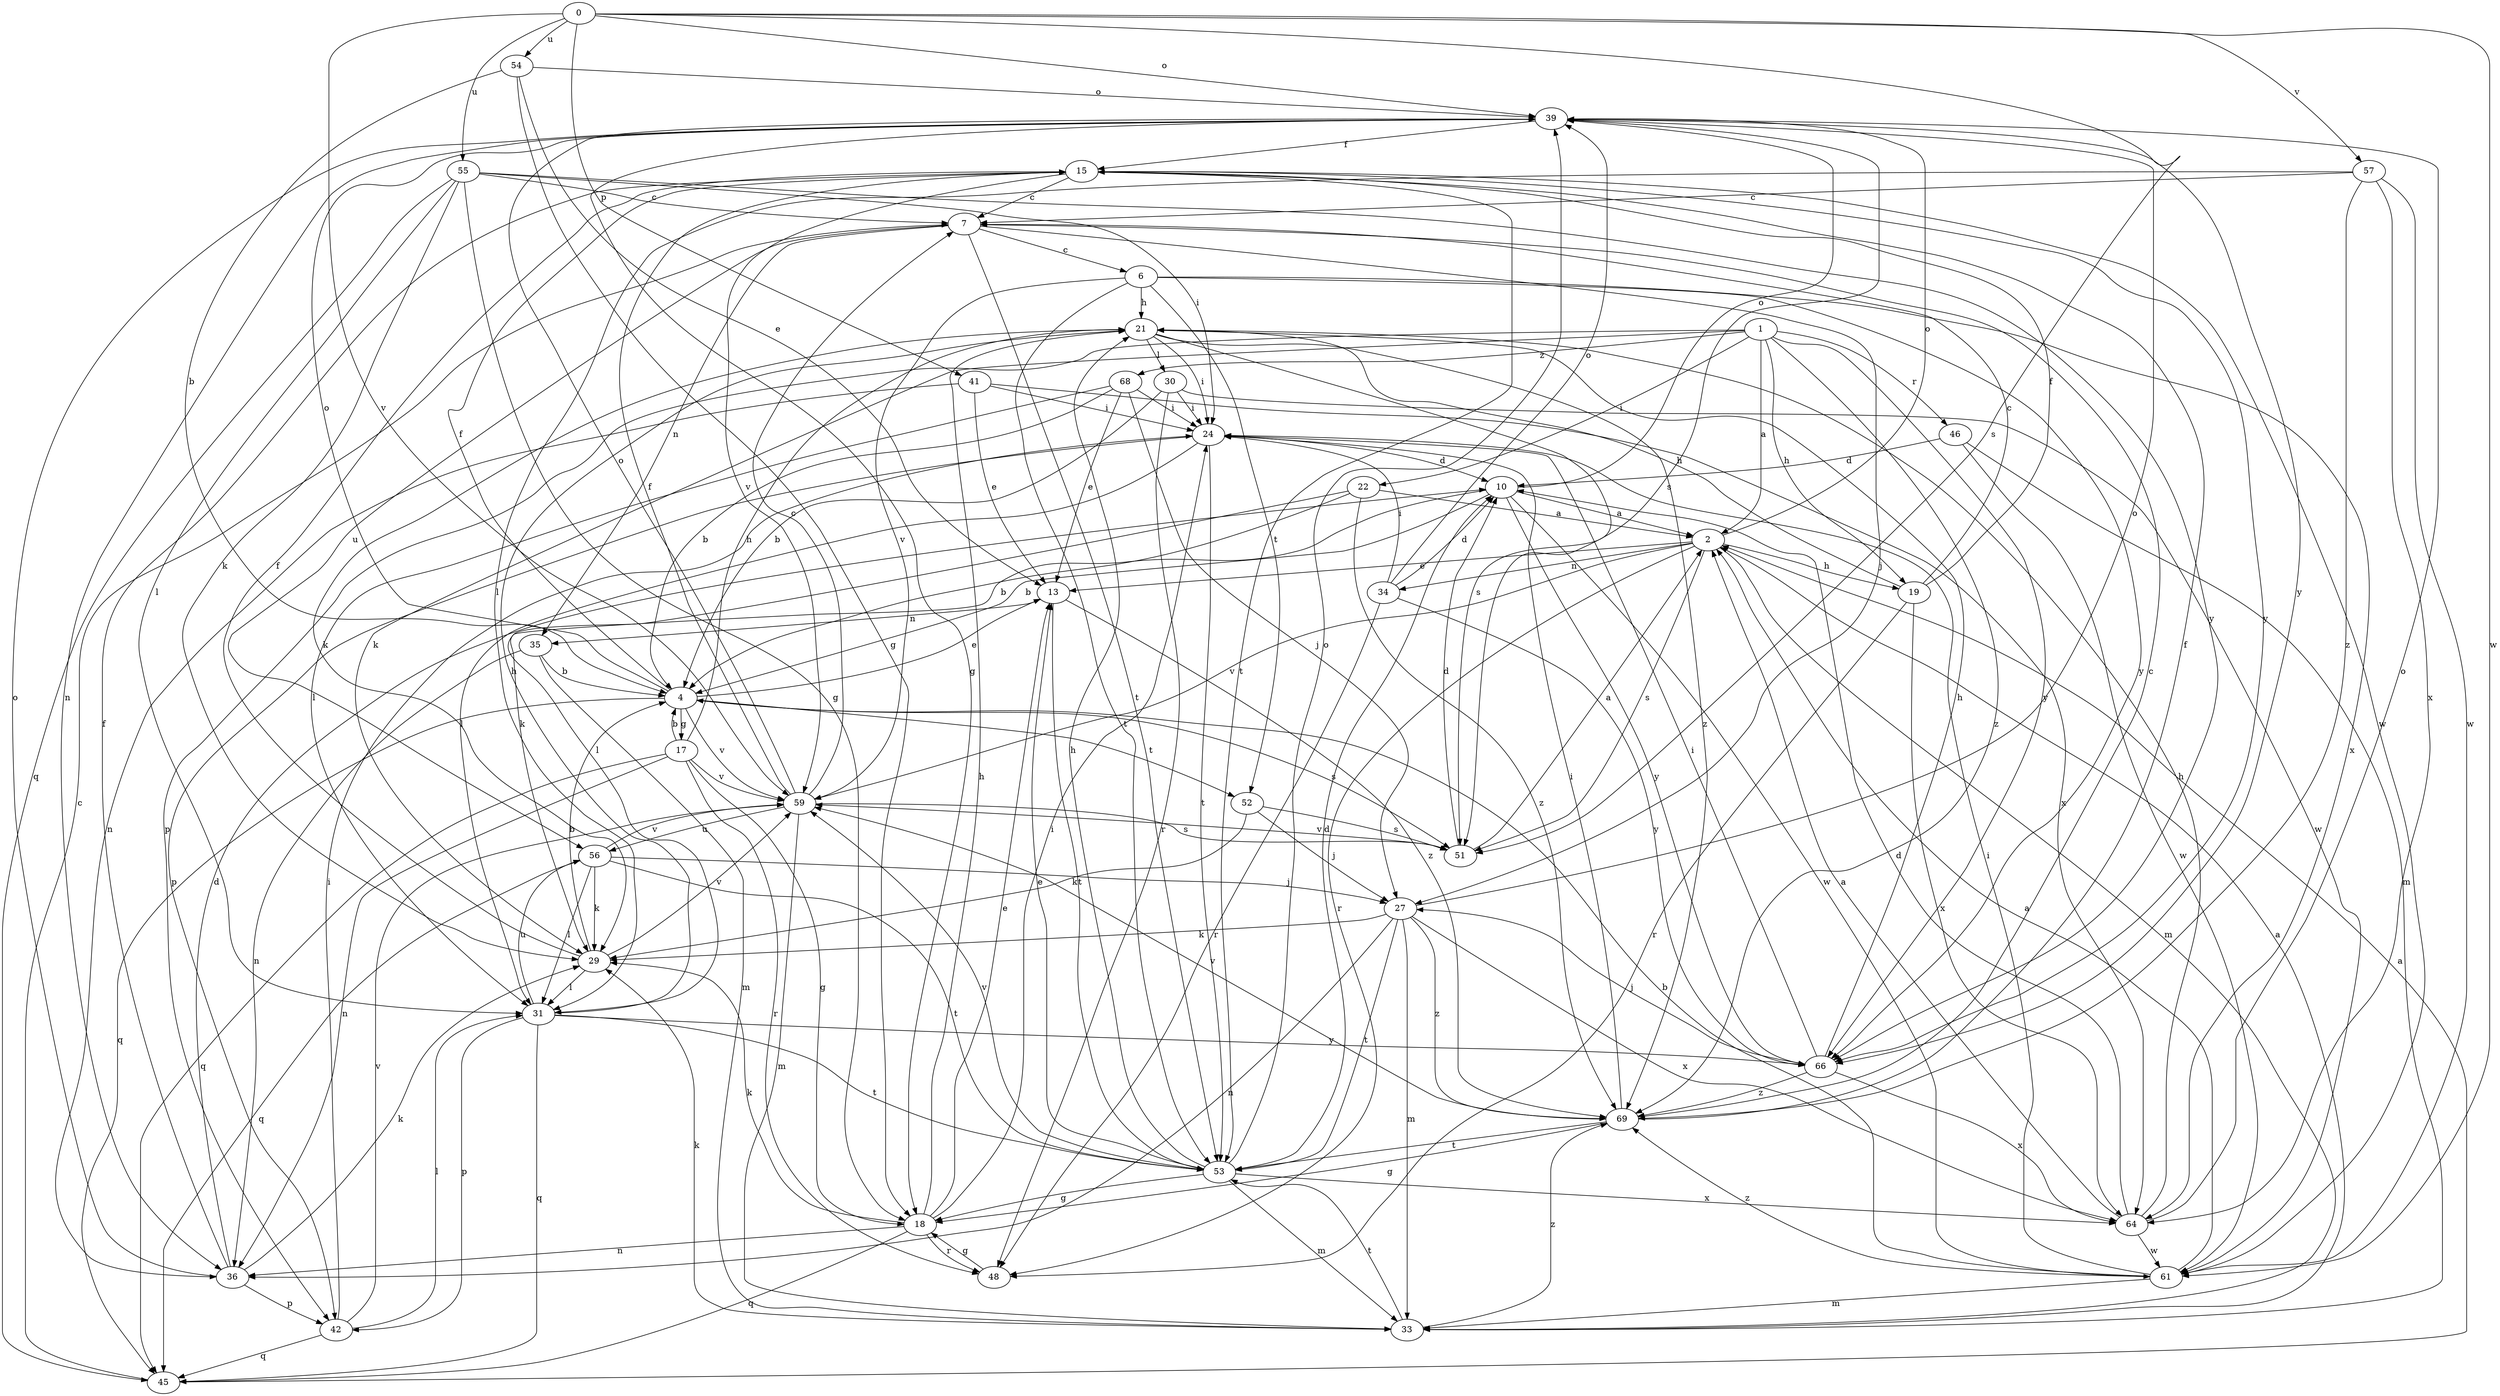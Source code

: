 strict digraph  {
0;
1;
2;
4;
6;
7;
10;
13;
15;
17;
18;
19;
21;
22;
24;
27;
29;
30;
31;
33;
34;
35;
36;
39;
41;
42;
45;
46;
48;
51;
52;
53;
54;
55;
56;
57;
59;
61;
64;
66;
68;
69;
0 -> 39  [label=o];
0 -> 41  [label=p];
0 -> 51  [label=s];
0 -> 54  [label=u];
0 -> 55  [label=u];
0 -> 57  [label=v];
0 -> 59  [label=v];
0 -> 61  [label=w];
1 -> 2  [label=a];
1 -> 19  [label=h];
1 -> 22  [label=i];
1 -> 29  [label=k];
1 -> 42  [label=p];
1 -> 46  [label=r];
1 -> 66  [label=y];
1 -> 68  [label=z];
1 -> 69  [label=z];
2 -> 13  [label=e];
2 -> 19  [label=h];
2 -> 33  [label=m];
2 -> 34  [label=n];
2 -> 39  [label=o];
2 -> 48  [label=r];
2 -> 51  [label=s];
2 -> 59  [label=v];
4 -> 13  [label=e];
4 -> 15  [label=f];
4 -> 17  [label=g];
4 -> 39  [label=o];
4 -> 45  [label=q];
4 -> 51  [label=s];
4 -> 52  [label=t];
4 -> 59  [label=v];
6 -> 21  [label=h];
6 -> 52  [label=t];
6 -> 53  [label=t];
6 -> 59  [label=v];
6 -> 64  [label=x];
6 -> 66  [label=y];
7 -> 6  [label=c];
7 -> 27  [label=j];
7 -> 35  [label=n];
7 -> 53  [label=t];
7 -> 56  [label=u];
10 -> 2  [label=a];
10 -> 4  [label=b];
10 -> 29  [label=k];
10 -> 39  [label=o];
10 -> 61  [label=w];
10 -> 66  [label=y];
13 -> 35  [label=n];
13 -> 53  [label=t];
13 -> 69  [label=z];
15 -> 7  [label=c];
15 -> 53  [label=t];
15 -> 59  [label=v];
15 -> 61  [label=w];
15 -> 66  [label=y];
17 -> 4  [label=b];
17 -> 18  [label=g];
17 -> 21  [label=h];
17 -> 36  [label=n];
17 -> 45  [label=q];
17 -> 48  [label=r];
17 -> 59  [label=v];
18 -> 13  [label=e];
18 -> 21  [label=h];
18 -> 24  [label=i];
18 -> 29  [label=k];
18 -> 36  [label=n];
18 -> 45  [label=q];
18 -> 48  [label=r];
19 -> 7  [label=c];
19 -> 15  [label=f];
19 -> 21  [label=h];
19 -> 48  [label=r];
19 -> 64  [label=x];
21 -> 24  [label=i];
21 -> 29  [label=k];
21 -> 30  [label=l];
21 -> 51  [label=s];
21 -> 69  [label=z];
22 -> 2  [label=a];
22 -> 4  [label=b];
22 -> 31  [label=l];
22 -> 69  [label=z];
24 -> 10  [label=d];
24 -> 31  [label=l];
24 -> 42  [label=p];
24 -> 53  [label=t];
27 -> 29  [label=k];
27 -> 33  [label=m];
27 -> 36  [label=n];
27 -> 39  [label=o];
27 -> 53  [label=t];
27 -> 64  [label=x];
27 -> 69  [label=z];
29 -> 4  [label=b];
29 -> 15  [label=f];
29 -> 31  [label=l];
29 -> 59  [label=v];
30 -> 4  [label=b];
30 -> 24  [label=i];
30 -> 48  [label=r];
30 -> 61  [label=w];
31 -> 21  [label=h];
31 -> 42  [label=p];
31 -> 45  [label=q];
31 -> 53  [label=t];
31 -> 56  [label=u];
31 -> 66  [label=y];
33 -> 2  [label=a];
33 -> 29  [label=k];
33 -> 53  [label=t];
33 -> 69  [label=z];
34 -> 10  [label=d];
34 -> 24  [label=i];
34 -> 39  [label=o];
34 -> 48  [label=r];
34 -> 66  [label=y];
35 -> 4  [label=b];
35 -> 33  [label=m];
35 -> 36  [label=n];
36 -> 10  [label=d];
36 -> 15  [label=f];
36 -> 29  [label=k];
36 -> 39  [label=o];
36 -> 42  [label=p];
39 -> 15  [label=f];
39 -> 18  [label=g];
39 -> 36  [label=n];
39 -> 51  [label=s];
39 -> 66  [label=y];
41 -> 13  [label=e];
41 -> 24  [label=i];
41 -> 36  [label=n];
41 -> 64  [label=x];
42 -> 24  [label=i];
42 -> 31  [label=l];
42 -> 45  [label=q];
42 -> 59  [label=v];
45 -> 2  [label=a];
45 -> 7  [label=c];
46 -> 10  [label=d];
46 -> 33  [label=m];
46 -> 61  [label=w];
48 -> 18  [label=g];
51 -> 2  [label=a];
51 -> 10  [label=d];
51 -> 59  [label=v];
52 -> 27  [label=j];
52 -> 29  [label=k];
52 -> 51  [label=s];
53 -> 10  [label=d];
53 -> 13  [label=e];
53 -> 18  [label=g];
53 -> 21  [label=h];
53 -> 33  [label=m];
53 -> 39  [label=o];
53 -> 59  [label=v];
53 -> 64  [label=x];
54 -> 4  [label=b];
54 -> 13  [label=e];
54 -> 18  [label=g];
54 -> 39  [label=o];
55 -> 7  [label=c];
55 -> 18  [label=g];
55 -> 24  [label=i];
55 -> 29  [label=k];
55 -> 31  [label=l];
55 -> 45  [label=q];
55 -> 66  [label=y];
56 -> 27  [label=j];
56 -> 29  [label=k];
56 -> 31  [label=l];
56 -> 45  [label=q];
56 -> 53  [label=t];
56 -> 59  [label=v];
57 -> 7  [label=c];
57 -> 31  [label=l];
57 -> 61  [label=w];
57 -> 64  [label=x];
57 -> 69  [label=z];
59 -> 7  [label=c];
59 -> 15  [label=f];
59 -> 33  [label=m];
59 -> 39  [label=o];
59 -> 51  [label=s];
59 -> 56  [label=u];
61 -> 2  [label=a];
61 -> 4  [label=b];
61 -> 24  [label=i];
61 -> 33  [label=m];
61 -> 69  [label=z];
64 -> 2  [label=a];
64 -> 10  [label=d];
64 -> 21  [label=h];
64 -> 39  [label=o];
64 -> 61  [label=w];
66 -> 21  [label=h];
66 -> 24  [label=i];
66 -> 27  [label=j];
66 -> 64  [label=x];
66 -> 69  [label=z];
68 -> 4  [label=b];
68 -> 13  [label=e];
68 -> 24  [label=i];
68 -> 27  [label=j];
68 -> 31  [label=l];
69 -> 7  [label=c];
69 -> 15  [label=f];
69 -> 18  [label=g];
69 -> 24  [label=i];
69 -> 53  [label=t];
69 -> 59  [label=v];
}
